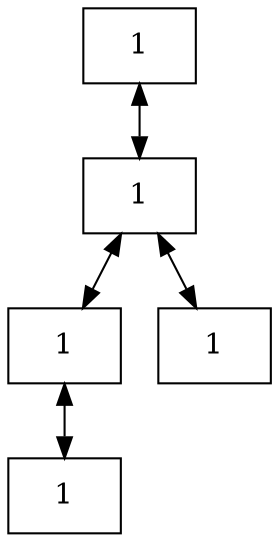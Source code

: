 digraph G {
node [shape=box];
node_1_1 [label="1", shape=box];
node_1_1 -> node_1_2 [dir=both];
node_1_2 [label="1", shape=box];
node_1_2 -> node_1_3 [dir=both];
node_1_2 -> node_2_2 [dir=both];
node_1_3 [label="1", shape=box];
node_1_3 -> node_1_4 [dir=both];
node_1_4 [label="1", shape=box];
node_2_2 [label="1", shape=box];
}